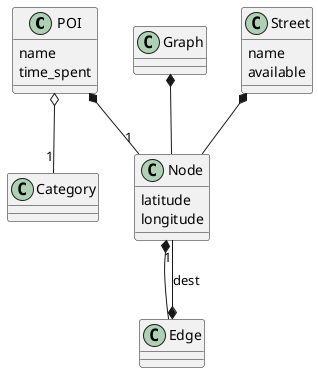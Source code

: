 @startuml exemplo

class POI {
    name
    time_spent
}

class Category {

}

class Graph {

}

class Node {
    latitude
    longitude
}

class Edge {

}

class Street {
    name
    available
}

POI *-- "1" Node
POI o-- "1" Category

Street *-- Node

Graph *-- Node

Node *-- Edge

Edge *-- "1" Node : dest

@enduml